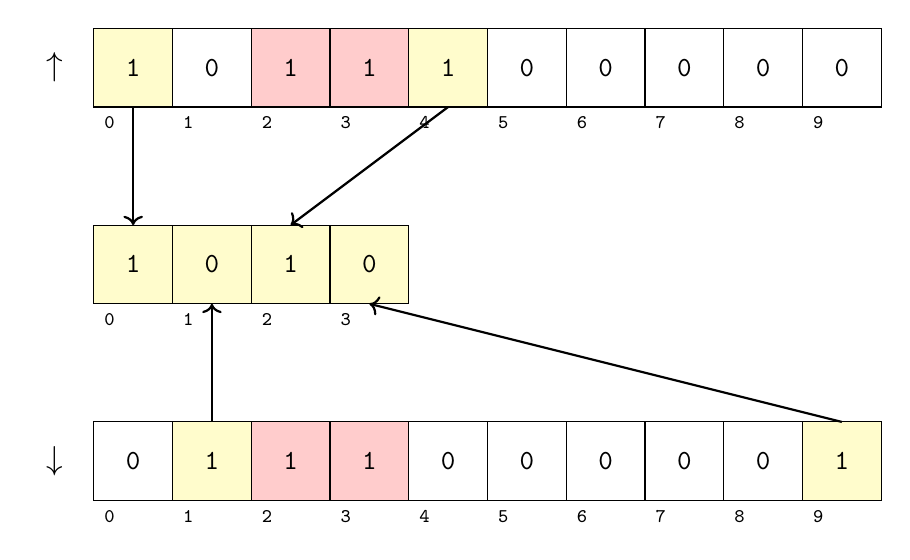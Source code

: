 \usetikzlibrary{shapes.geometric}

\begin{tikzpicture}[square/.style={regular polygon,regular polygon sides=4}]
   \node at (-0.5,2.5) { \large $\uparrow$ };
   \node at (-0.5,-2.5) { \large $\downarrow$ };

	\foreach \x in {0,...,9} {
	 	\draw (\x,2) rectangle (\x+1,3);
	 	\draw (\x,-2) rectangle (\x+1,-3);
		\node at (\x+0.2,1.8) { \scriptsize \texttt{\x} };
		\node at (\x+0.2,-3.2) { \scriptsize \texttt{\x} };
	}

	\foreach \x in {0,...,3} {
	 	\draw[fill=yellow!20!white] (\x,-0.5) rectangle (\x+1,0.5) ;	
		\node at (\x+0.2,-0.7) { \scriptsize \texttt{\x} };
	}

	\foreach[evaluate=\y using int(\x*\x), evaluate=\z using int((-1)^(\y))] \x in {0,...,3} { 

	 	\draw[fill=yellow!20!white] (\y,2*\z) rectangle (\y+1,3*\z);
		\draw [->,thick] (\y+0.5,2*\z) -- (\x+0.5,0.5*\z);
		\node at (\y+0.5,\z*2.5) { \texttt{1} };
		\node at (\y+0.5,-\z*2.5) { \texttt{0} };

	}
	\foreach \x in {2,3} {
 		\draw[fill=red!20!white] (\x,2) rectangle (\x+1,3);
 		\draw[fill=red!20!white] (\x,-2) rectangle (\x+1,-3);
		\node at (\x+0.5,2.5) { \texttt{1} };
		\node at (\x+0.5,-2.5) { \texttt{1} };
	}

	\foreach \x in {5,6,7,8} {
		\node at (\x+0.5,2.5) { \texttt{0} };
		\node at (\x+0.5,-2.5) { \texttt{0} };
	}

	\foreach \x in {0,2} {
		\node at (\x+0.5,0.) { \texttt{1} };
	}
	\foreach \x in {1,3} {
		\node at (\x+0.5,0.) { \texttt{0} };
	}


\end{tikzpicture}